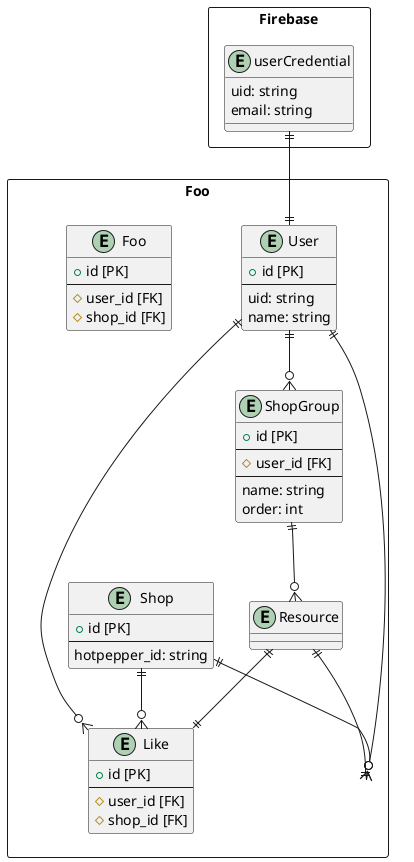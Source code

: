 @startuml er

rectangle Firebase {
  entity userCredential {
    uid: string
    email: string
  }
}

rectangle Foo {
  entity User {
    + id [PK]
    ---
    uid: string
    name: string
  }

  entity Shop {
    + id [PK]
    ---
    hotpepper_id: string
  }

  entity Like {
    + id [PK]
    ---
    # user_id [FK]
    # shop_id [FK]
  }

  entity Foo {
    + id [PK]
    ---
    # user_id [FK]
    # shop_id [FK]
  }

  entity ShopGroup {
    + id [PK]
    ---
    # user_id [FK]
    ---
    name: string
    order: int
  }

  entity Resource {}
}

userCredential ||--|| User
User ||--o{ Like
User ||--o{ Foo
Shop ||--o{ Like
Shop ||--o{ Foo
User ||--o{ ShopGroup
ShopGroup ||--o{ Resource
Resource ||--|| Like
Resource ||--|| Foo

@enduml
